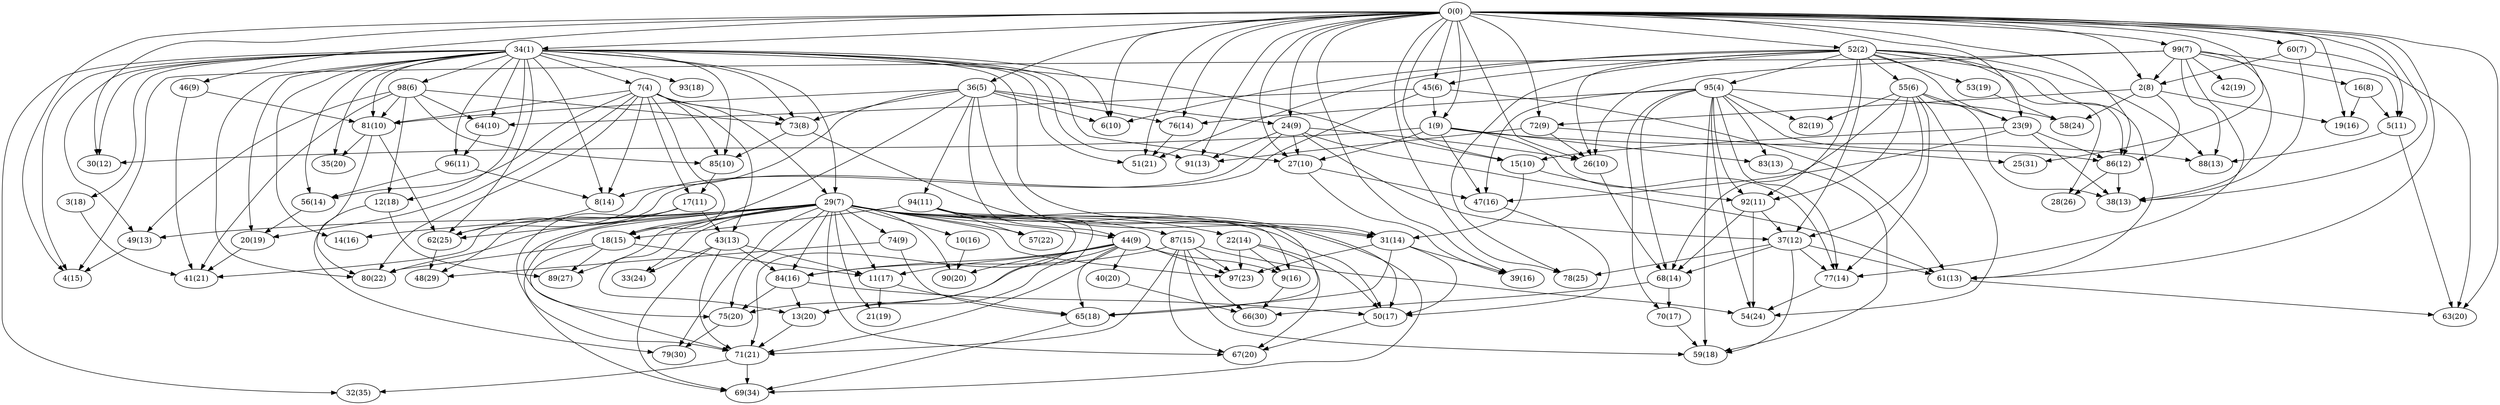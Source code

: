 digraph {
0 [label = "0(0)"]
1 [label = "1(9)"]
2 [label = "2(8)"]
3 [label = "3(18)"]
4 [label = "4(15)"]
5 [label = "5(11)"]
6 [label = "6(10)"]
7 [label = "7(4)"]
8 [label = "8(14)"]
9 [label = "9(16)"]
10 [label = "10(16)"]
11 [label = "11(17)"]
12 [label = "12(18)"]
13 [label = "13(20)"]
14 [label = "14(16)"]
15 [label = "15(10)"]
16 [label = "16(8)"]
17 [label = "17(11)"]
18 [label = "18(15)"]
19 [label = "19(16)"]
20 [label = "20(19)"]
21 [label = "21(19)"]
22 [label = "22(14)"]
23 [label = "23(9)"]
24 [label = "24(9)"]
25 [label = "25(31)"]
26 [label = "26(10)"]
27 [label = "27(10)"]
28 [label = "28(26)"]
29 [label = "29(7)"]
30 [label = "30(12)"]
31 [label = "31(14)"]
32 [label = "32(35)"]
33 [label = "33(24)"]
34 [label = "34(1)"]
35 [label = "35(20)"]
36 [label = "36(5)"]
37 [label = "37(12)"]
38 [label = "38(13)"]
39 [label = "39(16)"]
40 [label = "40(20)"]
41 [label = "41(21)"]
42 [label = "42(19)"]
43 [label = "43(13)"]
44 [label = "44(9)"]
45 [label = "45(6)"]
46 [label = "46(9)"]
47 [label = "47(16)"]
48 [label = "48(29)"]
49 [label = "49(13)"]
50 [label = "50(17)"]
51 [label = "51(21)"]
52 [label = "52(2)"]
53 [label = "53(19)"]
54 [label = "54(24)"]
55 [label = "55(6)"]
56 [label = "56(14)"]
57 [label = "57(22)"]
58 [label = "58(24)"]
59 [label = "59(18)"]
60 [label = "60(7)"]
61 [label = "61(13)"]
62 [label = "62(25)"]
63 [label = "63(20)"]
64 [label = "64(10)"]
65 [label = "65(18)"]
66 [label = "66(30)"]
67 [label = "67(20)"]
68 [label = "68(14)"]
69 [label = "69(34)"]
70 [label = "70(17)"]
71 [label = "71(21)"]
72 [label = "72(9)"]
73 [label = "73(8)"]
74 [label = "74(9)"]
75 [label = "75(20)"]
76 [label = "76(14)"]
77 [label = "77(14)"]
78 [label = "78(25)"]
79 [label = "79(30)"]
80 [label = "80(22)"]
81 [label = "81(10)"]
82 [label = "82(19)"]
83 [label = "83(13)"]
84 [label = "84(16)"]
85 [label = "85(10)"]
86 [label = "86(12)"]
87 [label = "87(15)"]
88 [label = "88(13)"]
89 [label = "89(27)"]
90 [label = "90(20)"]
91 [label = "91(13)"]
92 [label = "92(11)"]
93 [label = "93(18)"]
94 [label = "94(11)"]
95 [label = "95(4)"]
96 [label = "96(11)"]
97 [label = "97(23)"]
98 [label = "98(6)"]
99 [label = "99(7)"]
	0->1;
	0->2;
	0->4;
	0->5;
	0->6;
	0->15;
	0->19;
	0->23;
	0->24;
	0->25;
	0->26;
	0->27;
	0->30;
	0->34;
	0->36;
	0->38;
	0->39;
	0->45;
	0->46;
	0->51;
	0->52;
	0->60;
	0->61;
	0->63;
	0->72;
	0->76;
	0->78;
	0->86;
	0->91;
	0->99;
	34->35;
	34->49;
	34->51;
	34->56;
	34->62;
	34->64;
	34->73;
	34->80;
	34->81;
	34->85;
	34->91;
	34->93;
	34->96;
	34->98;
	34->3;
	34->4;
	34->6;
	34->7;
	34->8;
	34->12;
	34->14;
	34->15;
	34->20;
	34->27;
	34->29;
	34->30;
	34->31;
	34->32;
	52->53;
	52->55;
	52->61;
	52->78;
	52->86;
	52->88;
	52->92;
	52->95;
	52->6;
	52->23;
	52->26;
	52->28;
	52->37;
	52->45;
	52->51;
	95->47;
	95->54;
	95->58;
	95->59;
	95->68;
	95->70;
	95->76;
	95->77;
	95->82;
	95->83;
	95->86;
	95->92;
	7->8;
	7->17;
	7->18;
	7->20;
	7->29;
	7->43;
	7->56;
	7->73;
	7->80;
	7->81;
	7->85;
	36->44;
	36->65;
	36->73;
	36->76;
	36->81;
	36->94;
	36->6;
	36->8;
	36->18;
	36->24;
	45->61;
	45->64;
	45->1;
	45->41;
	55->68;
	55->77;
	55->82;
	55->92;
	55->23;
	55->37;
	55->38;
	55->54;
	98->12;
	98->41;
	98->49;
	98->64;
	98->73;
	98->81;
	98->85;
	29->31;
	29->33;
	29->44;
	29->49;
	29->50;
	29->57;
	29->62;
	29->67;
	29->69;
	29->71;
	29->74;
	29->75;
	29->79;
	29->80;
	29->84;
	29->87;
	29->89;
	29->90;
	29->97;
	29->10;
	29->11;
	29->13;
	29->14;
	29->18;
	29->21;
	29->22;
	99->2;
	99->4;
	99->5;
	99->16;
	99->26;
	99->38;
	99->42;
	99->77;
	99->88;
	60->63;
	60->2;
	60->38;
	2->19;
	2->58;
	2->72;
	2->86;
	16->19;
	16->5;
	73->85;
	73->31;
	72->91;
	72->25;
	72->26;
	74->48;
	74->65;
	44->65;
	44->71;
	44->75;
	44->84;
	44->90;
	44->97;
	44->9;
	44->11;
	44->13;
	44->40;
	23->38;
	23->47;
	23->86;
	23->15;
	1->27;
	1->30;
	1->47;
	1->77;
	1->83;
	1->88;
	24->26;
	24->27;
	24->37;
	24->61;
	24->62;
	24->91;
	46->81;
	46->41;
	81->35;
	81->62;
	81->80;
	27->39;
	27->47;
	26->68;
	15->31;
	15->92;
	85->17;
	64->96;
	96->8;
	96->56;
	17->43;
	17->48;
	17->69;
	17->75;
	92->37;
	92->54;
	92->68;
	5->63;
	5->88;
	94->9;
	94->13;
	94->18;
	94->50;
	94->57;
	94->71;
	37->59;
	37->61;
	37->68;
	37->77;
	37->78;
	86->28;
	86->38;
	61->63;
	43->69;
	43->71;
	43->84;
	43->11;
	43->33;
	83->59;
	49->4;
	77->54;
	68->70;
	68->66;
	56->20;
	8->62;
	31->39;
	31->50;
	31->65;
	31->97;
	22->50;
	22->67;
	22->97;
	22->9;
	76->51;
	18->71;
	18->80;
	18->89;
	18->11;
	87->97;
	87->54;
	87->59;
	87->66;
	87->67;
	87->71;
	87->84;
	84->13;
	84->50;
	84->75;
	9->66;
	47->50;
	10->90;
	50->67;
	11->21;
	11->65;
	70->59;
	65->69;
	12->79;
	12->89;
	3->41;
	20->41;
	53->58;
	75->79;
	13->71;
	40->66;
	71->32;
	71->69;
	62->48;
}